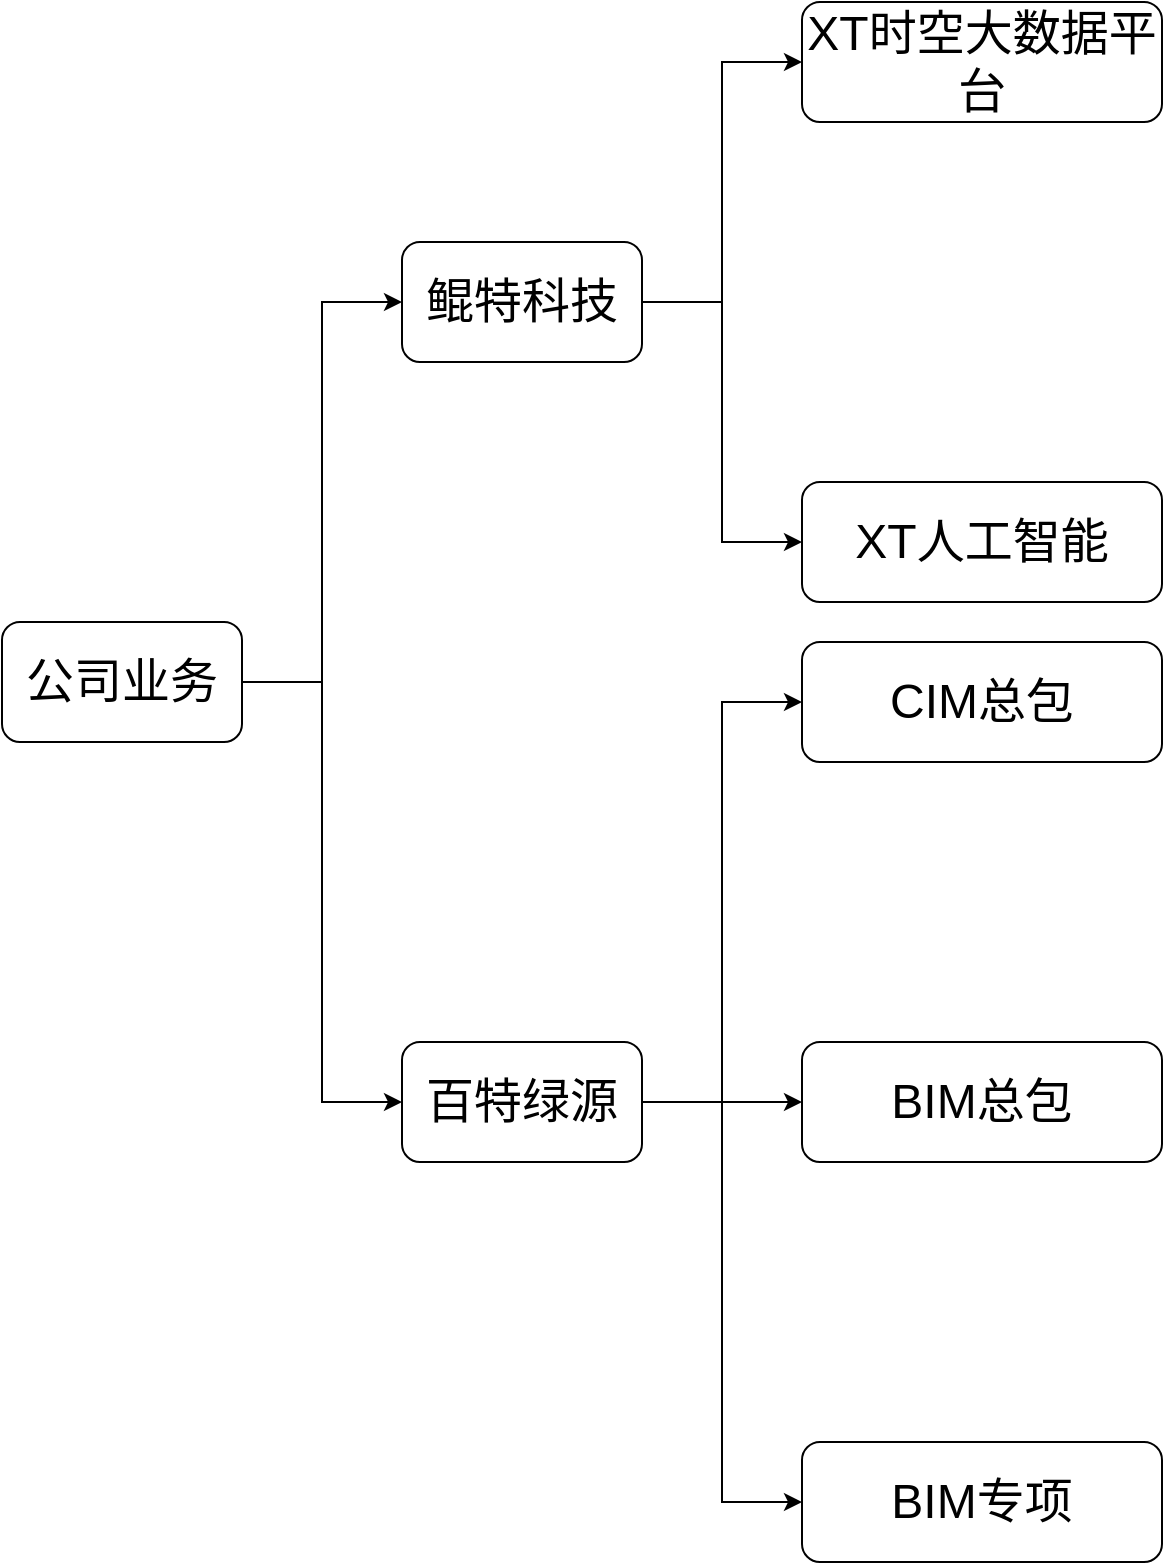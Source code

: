 <mxfile version="23.1.1" type="github">
  <diagram name="第 1 页" id="n8LWS-MoS3wE_tCHsdFM">
    <mxGraphModel dx="1434" dy="774" grid="1" gridSize="10" guides="1" tooltips="1" connect="1" arrows="1" fold="1" page="1" pageScale="1" pageWidth="1169" pageHeight="827" math="0" shadow="0">
      <root>
        <mxCell id="0" />
        <mxCell id="1" parent="0" />
        <mxCell id="4nuF2kWgVF-aEByMuvn9-3" style="edgeStyle=orthogonalEdgeStyle;rounded=0;orthogonalLoop=1;jettySize=auto;html=1;entryX=0;entryY=0.5;entryDx=0;entryDy=0;" edge="1" parent="1" source="4nuF2kWgVF-aEByMuvn9-1" target="4nuF2kWgVF-aEByMuvn9-2">
          <mxGeometry relative="1" as="geometry" />
        </mxCell>
        <mxCell id="4nuF2kWgVF-aEByMuvn9-5" style="edgeStyle=orthogonalEdgeStyle;rounded=0;orthogonalLoop=1;jettySize=auto;html=1;entryX=0;entryY=0.5;entryDx=0;entryDy=0;" edge="1" parent="1" source="4nuF2kWgVF-aEByMuvn9-1" target="4nuF2kWgVF-aEByMuvn9-4">
          <mxGeometry relative="1" as="geometry" />
        </mxCell>
        <mxCell id="4nuF2kWgVF-aEByMuvn9-1" value="公司业务" style="rounded=1;whiteSpace=wrap;html=1;fontSize=24;" vertex="1" parent="1">
          <mxGeometry x="80" y="310" width="120" height="60" as="geometry" />
        </mxCell>
        <mxCell id="4nuF2kWgVF-aEByMuvn9-14" style="edgeStyle=orthogonalEdgeStyle;rounded=0;orthogonalLoop=1;jettySize=auto;html=1;entryX=0;entryY=0.5;entryDx=0;entryDy=0;" edge="1" parent="1" source="4nuF2kWgVF-aEByMuvn9-2" target="4nuF2kWgVF-aEByMuvn9-13">
          <mxGeometry relative="1" as="geometry" />
        </mxCell>
        <mxCell id="4nuF2kWgVF-aEByMuvn9-16" style="edgeStyle=orthogonalEdgeStyle;rounded=0;orthogonalLoop=1;jettySize=auto;html=1;entryX=0;entryY=0.5;entryDx=0;entryDy=0;" edge="1" parent="1" source="4nuF2kWgVF-aEByMuvn9-2" target="4nuF2kWgVF-aEByMuvn9-15">
          <mxGeometry relative="1" as="geometry" />
        </mxCell>
        <mxCell id="4nuF2kWgVF-aEByMuvn9-2" value="鲲特科技" style="rounded=1;whiteSpace=wrap;html=1;fontSize=24;" vertex="1" parent="1">
          <mxGeometry x="280" y="120" width="120" height="60" as="geometry" />
        </mxCell>
        <mxCell id="4nuF2kWgVF-aEByMuvn9-7" style="edgeStyle=orthogonalEdgeStyle;rounded=0;orthogonalLoop=1;jettySize=auto;html=1;entryX=0;entryY=0.5;entryDx=0;entryDy=0;" edge="1" parent="1" source="4nuF2kWgVF-aEByMuvn9-4" target="4nuF2kWgVF-aEByMuvn9-6">
          <mxGeometry relative="1" as="geometry" />
        </mxCell>
        <mxCell id="4nuF2kWgVF-aEByMuvn9-10" style="edgeStyle=orthogonalEdgeStyle;rounded=0;orthogonalLoop=1;jettySize=auto;html=1;entryX=0;entryY=0.5;entryDx=0;entryDy=0;" edge="1" parent="1" source="4nuF2kWgVF-aEByMuvn9-4" target="4nuF2kWgVF-aEByMuvn9-9">
          <mxGeometry relative="1" as="geometry" />
        </mxCell>
        <mxCell id="4nuF2kWgVF-aEByMuvn9-12" style="edgeStyle=orthogonalEdgeStyle;rounded=0;orthogonalLoop=1;jettySize=auto;html=1;entryX=0;entryY=0.5;entryDx=0;entryDy=0;" edge="1" parent="1" source="4nuF2kWgVF-aEByMuvn9-4" target="4nuF2kWgVF-aEByMuvn9-11">
          <mxGeometry relative="1" as="geometry" />
        </mxCell>
        <mxCell id="4nuF2kWgVF-aEByMuvn9-4" value="百特绿源" style="rounded=1;whiteSpace=wrap;html=1;fontSize=24;" vertex="1" parent="1">
          <mxGeometry x="280" y="520" width="120" height="60" as="geometry" />
        </mxCell>
        <mxCell id="4nuF2kWgVF-aEByMuvn9-6" value="BIM总包" style="rounded=1;whiteSpace=wrap;html=1;fontSize=24;" vertex="1" parent="1">
          <mxGeometry x="480" y="520" width="180" height="60" as="geometry" />
        </mxCell>
        <mxCell id="4nuF2kWgVF-aEByMuvn9-9" value="BIM专项" style="rounded=1;whiteSpace=wrap;html=1;fontSize=24;" vertex="1" parent="1">
          <mxGeometry x="480" y="720" width="180" height="60" as="geometry" />
        </mxCell>
        <mxCell id="4nuF2kWgVF-aEByMuvn9-11" value="CIM总包" style="rounded=1;whiteSpace=wrap;html=1;fontSize=24;" vertex="1" parent="1">
          <mxGeometry x="480" y="320" width="180" height="60" as="geometry" />
        </mxCell>
        <mxCell id="4nuF2kWgVF-aEByMuvn9-13" value="XT时空大数据平台" style="rounded=1;whiteSpace=wrap;html=1;fontSize=24;" vertex="1" parent="1">
          <mxGeometry x="480" width="180" height="60" as="geometry" />
        </mxCell>
        <mxCell id="4nuF2kWgVF-aEByMuvn9-15" value="XT人工智能" style="rounded=1;whiteSpace=wrap;html=1;fontSize=24;" vertex="1" parent="1">
          <mxGeometry x="480" y="240" width="180" height="60" as="geometry" />
        </mxCell>
      </root>
    </mxGraphModel>
  </diagram>
</mxfile>
